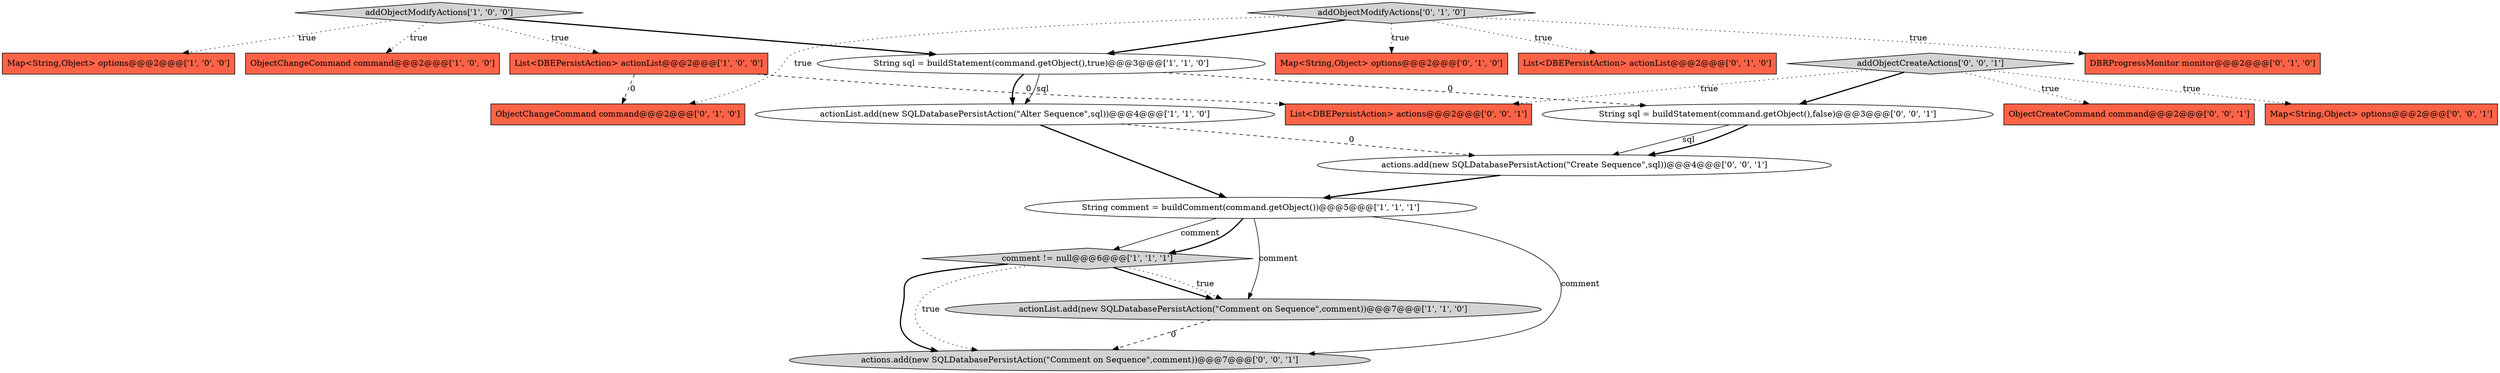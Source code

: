 digraph {
3 [style = filled, label = "Map<String,Object> options@@@2@@@['1', '0', '0']", fillcolor = tomato, shape = box image = "AAA0AAABBB1BBB"];
13 [style = filled, label = "ObjectChangeCommand command@@@2@@@['0', '1', '0']", fillcolor = tomato, shape = box image = "AAA1AAABBB2BBB"];
10 [style = filled, label = "List<DBEPersistAction> actionList@@@2@@@['0', '1', '0']", fillcolor = tomato, shape = box image = "AAA0AAABBB2BBB"];
11 [style = filled, label = "DBRProgressMonitor monitor@@@2@@@['0', '1', '0']", fillcolor = tomato, shape = box image = "AAA0AAABBB2BBB"];
16 [style = filled, label = "actions.add(new SQLDatabasePersistAction(\"Comment on Sequence\",comment))@@@7@@@['0', '0', '1']", fillcolor = lightgray, shape = ellipse image = "AAA0AAABBB3BBB"];
17 [style = filled, label = "List<DBEPersistAction> actions@@@2@@@['0', '0', '1']", fillcolor = tomato, shape = box image = "AAA0AAABBB3BBB"];
0 [style = filled, label = "ObjectChangeCommand command@@@2@@@['1', '0', '0']", fillcolor = tomato, shape = box image = "AAA0AAABBB1BBB"];
1 [style = filled, label = "actionList.add(new SQLDatabasePersistAction(\"Alter Sequence\",sql))@@@4@@@['1', '1', '0']", fillcolor = white, shape = ellipse image = "AAA0AAABBB1BBB"];
20 [style = filled, label = "String sql = buildStatement(command.getObject(),false)@@@3@@@['0', '0', '1']", fillcolor = white, shape = ellipse image = "AAA0AAABBB3BBB"];
5 [style = filled, label = "comment != null@@@6@@@['1', '1', '1']", fillcolor = lightgray, shape = diamond image = "AAA0AAABBB1BBB"];
14 [style = filled, label = "ObjectCreateCommand command@@@2@@@['0', '0', '1']", fillcolor = tomato, shape = box image = "AAA0AAABBB3BBB"];
2 [style = filled, label = "actionList.add(new SQLDatabasePersistAction(\"Comment on Sequence\",comment))@@@7@@@['1', '1', '0']", fillcolor = lightgray, shape = ellipse image = "AAA0AAABBB1BBB"];
7 [style = filled, label = "String sql = buildStatement(command.getObject(),true)@@@3@@@['1', '1', '0']", fillcolor = white, shape = ellipse image = "AAA0AAABBB1BBB"];
8 [style = filled, label = "String comment = buildComment(command.getObject())@@@5@@@['1', '1', '1']", fillcolor = white, shape = ellipse image = "AAA0AAABBB1BBB"];
4 [style = filled, label = "List<DBEPersistAction> actionList@@@2@@@['1', '0', '0']", fillcolor = tomato, shape = box image = "AAA1AAABBB1BBB"];
18 [style = filled, label = "actions.add(new SQLDatabasePersistAction(\"Create Sequence\",sql))@@@4@@@['0', '0', '1']", fillcolor = white, shape = ellipse image = "AAA0AAABBB3BBB"];
9 [style = filled, label = "addObjectModifyActions['0', '1', '0']", fillcolor = lightgray, shape = diamond image = "AAA0AAABBB2BBB"];
12 [style = filled, label = "Map<String,Object> options@@@2@@@['0', '1', '0']", fillcolor = tomato, shape = box image = "AAA0AAABBB2BBB"];
19 [style = filled, label = "addObjectCreateActions['0', '0', '1']", fillcolor = lightgray, shape = diamond image = "AAA0AAABBB3BBB"];
15 [style = filled, label = "Map<String,Object> options@@@2@@@['0', '0', '1']", fillcolor = tomato, shape = box image = "AAA0AAABBB3BBB"];
6 [style = filled, label = "addObjectModifyActions['1', '0', '0']", fillcolor = lightgray, shape = diamond image = "AAA0AAABBB1BBB"];
19->14 [style = dotted, label="true"];
9->12 [style = dotted, label="true"];
7->1 [style = bold, label=""];
1->8 [style = bold, label=""];
20->18 [style = solid, label="sql"];
4->17 [style = dashed, label="0"];
19->17 [style = dotted, label="true"];
19->20 [style = bold, label=""];
9->11 [style = dotted, label="true"];
7->1 [style = solid, label="sql"];
7->20 [style = dashed, label="0"];
1->18 [style = dashed, label="0"];
8->5 [style = solid, label="comment"];
19->15 [style = dotted, label="true"];
9->7 [style = bold, label=""];
5->16 [style = bold, label=""];
8->16 [style = solid, label="comment"];
20->18 [style = bold, label=""];
5->2 [style = bold, label=""];
8->5 [style = bold, label=""];
6->4 [style = dotted, label="true"];
2->16 [style = dashed, label="0"];
9->13 [style = dotted, label="true"];
5->16 [style = dotted, label="true"];
8->2 [style = solid, label="comment"];
18->8 [style = bold, label=""];
6->0 [style = dotted, label="true"];
6->7 [style = bold, label=""];
6->3 [style = dotted, label="true"];
4->13 [style = dashed, label="0"];
9->10 [style = dotted, label="true"];
5->2 [style = dotted, label="true"];
}
